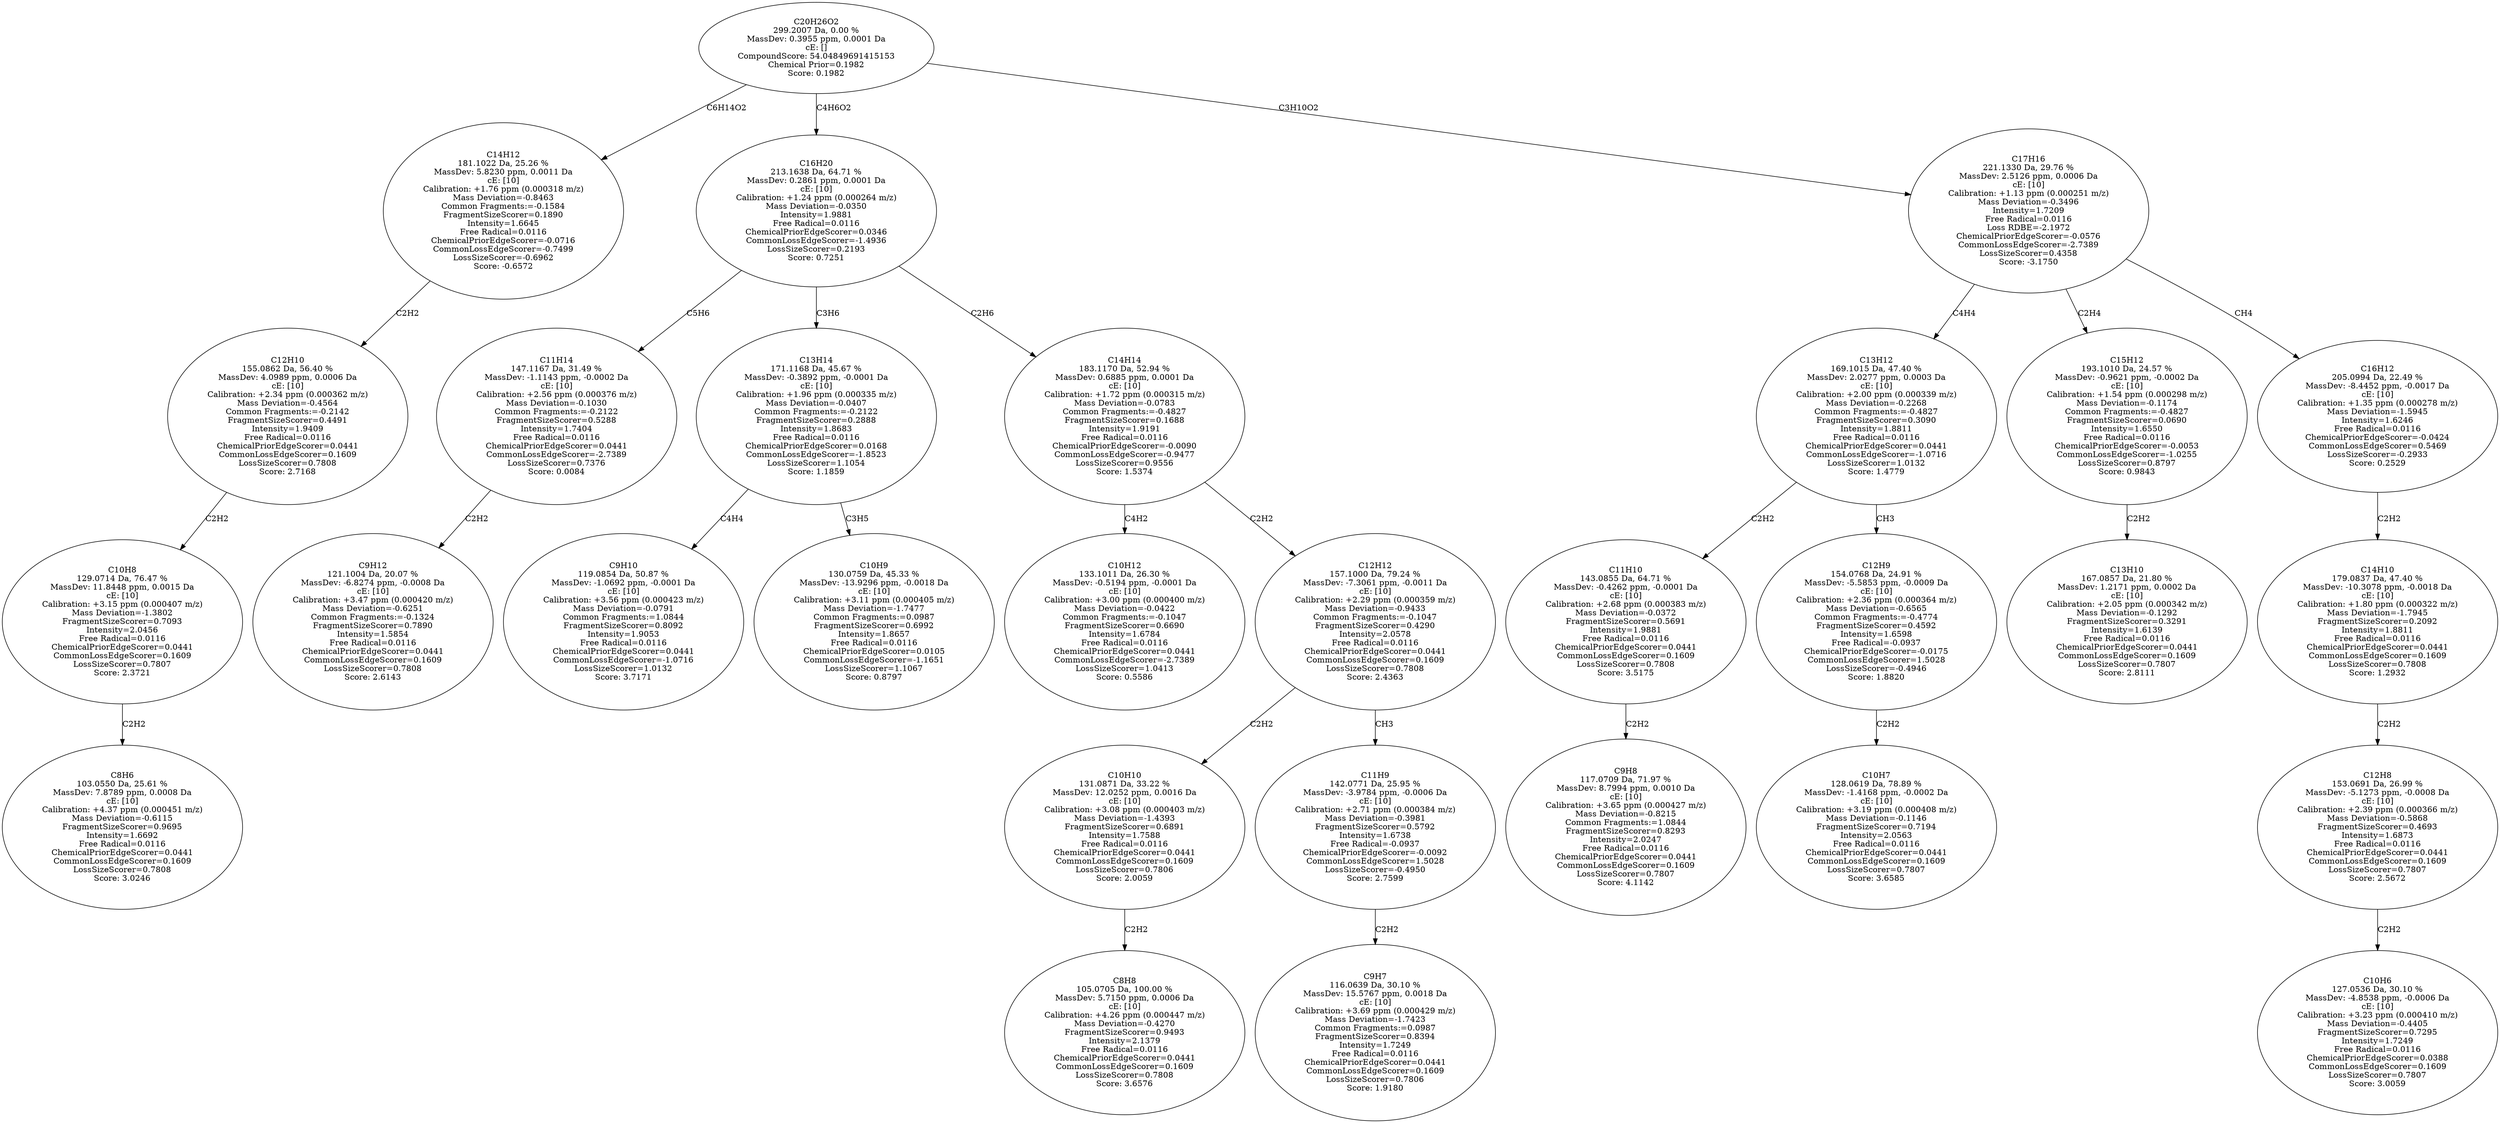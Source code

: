strict digraph {
v1 [label="C8H6\n103.0550 Da, 25.61 %\nMassDev: 7.8789 ppm, 0.0008 Da\ncE: [10]\nCalibration: +4.37 ppm (0.000451 m/z)\nMass Deviation=-0.6115\nFragmentSizeScorer=0.9695\nIntensity=1.6692\nFree Radical=0.0116\nChemicalPriorEdgeScorer=0.0441\nCommonLossEdgeScorer=0.1609\nLossSizeScorer=0.7808\nScore: 3.0246"];
v2 [label="C10H8\n129.0714 Da, 76.47 %\nMassDev: 11.8448 ppm, 0.0015 Da\ncE: [10]\nCalibration: +3.15 ppm (0.000407 m/z)\nMass Deviation=-1.3802\nFragmentSizeScorer=0.7093\nIntensity=2.0456\nFree Radical=0.0116\nChemicalPriorEdgeScorer=0.0441\nCommonLossEdgeScorer=0.1609\nLossSizeScorer=0.7807\nScore: 2.3721"];
v3 [label="C12H10\n155.0862 Da, 56.40 %\nMassDev: 4.0989 ppm, 0.0006 Da\ncE: [10]\nCalibration: +2.34 ppm (0.000362 m/z)\nMass Deviation=-0.4564\nCommon Fragments:=-0.2142\nFragmentSizeScorer=0.4491\nIntensity=1.9409\nFree Radical=0.0116\nChemicalPriorEdgeScorer=0.0441\nCommonLossEdgeScorer=0.1609\nLossSizeScorer=0.7808\nScore: 2.7168"];
v4 [label="C14H12\n181.1022 Da, 25.26 %\nMassDev: 5.8230 ppm, 0.0011 Da\ncE: [10]\nCalibration: +1.76 ppm (0.000318 m/z)\nMass Deviation=-0.8463\nCommon Fragments:=-0.1584\nFragmentSizeScorer=0.1890\nIntensity=1.6645\nFree Radical=0.0116\nChemicalPriorEdgeScorer=-0.0716\nCommonLossEdgeScorer=-0.7499\nLossSizeScorer=-0.6962\nScore: -0.6572"];
v5 [label="C9H12\n121.1004 Da, 20.07 %\nMassDev: -6.8274 ppm, -0.0008 Da\ncE: [10]\nCalibration: +3.47 ppm (0.000420 m/z)\nMass Deviation=-0.6251\nCommon Fragments:=-0.1324\nFragmentSizeScorer=0.7890\nIntensity=1.5854\nFree Radical=0.0116\nChemicalPriorEdgeScorer=0.0441\nCommonLossEdgeScorer=0.1609\nLossSizeScorer=0.7808\nScore: 2.6143"];
v6 [label="C11H14\n147.1167 Da, 31.49 %\nMassDev: -1.1143 ppm, -0.0002 Da\ncE: [10]\nCalibration: +2.56 ppm (0.000376 m/z)\nMass Deviation=-0.1030\nCommon Fragments:=-0.2122\nFragmentSizeScorer=0.5288\nIntensity=1.7404\nFree Radical=0.0116\nChemicalPriorEdgeScorer=0.0441\nCommonLossEdgeScorer=-2.7389\nLossSizeScorer=0.7376\nScore: 0.0084"];
v7 [label="C9H10\n119.0854 Da, 50.87 %\nMassDev: -1.0692 ppm, -0.0001 Da\ncE: [10]\nCalibration: +3.56 ppm (0.000423 m/z)\nMass Deviation=-0.0791\nCommon Fragments:=1.0844\nFragmentSizeScorer=0.8092\nIntensity=1.9053\nFree Radical=0.0116\nChemicalPriorEdgeScorer=0.0441\nCommonLossEdgeScorer=-1.0716\nLossSizeScorer=1.0132\nScore: 3.7171"];
v8 [label="C10H9\n130.0759 Da, 45.33 %\nMassDev: -13.9296 ppm, -0.0018 Da\ncE: [10]\nCalibration: +3.11 ppm (0.000405 m/z)\nMass Deviation=-1.7477\nCommon Fragments:=0.0987\nFragmentSizeScorer=0.6992\nIntensity=1.8657\nFree Radical=0.0116\nChemicalPriorEdgeScorer=0.0105\nCommonLossEdgeScorer=-1.1651\nLossSizeScorer=1.1067\nScore: 0.8797"];
v9 [label="C13H14\n171.1168 Da, 45.67 %\nMassDev: -0.3892 ppm, -0.0001 Da\ncE: [10]\nCalibration: +1.96 ppm (0.000335 m/z)\nMass Deviation=-0.0407\nCommon Fragments:=-0.2122\nFragmentSizeScorer=0.2888\nIntensity=1.8683\nFree Radical=0.0116\nChemicalPriorEdgeScorer=0.0168\nCommonLossEdgeScorer=-1.8523\nLossSizeScorer=1.1054\nScore: 1.1859"];
v10 [label="C10H12\n133.1011 Da, 26.30 %\nMassDev: -0.5194 ppm, -0.0001 Da\ncE: [10]\nCalibration: +3.00 ppm (0.000400 m/z)\nMass Deviation=-0.0422\nCommon Fragments:=-0.1047\nFragmentSizeScorer=0.6690\nIntensity=1.6784\nFree Radical=0.0116\nChemicalPriorEdgeScorer=0.0441\nCommonLossEdgeScorer=-2.7389\nLossSizeScorer=1.0413\nScore: 0.5586"];
v11 [label="C8H8\n105.0705 Da, 100.00 %\nMassDev: 5.7150 ppm, 0.0006 Da\ncE: [10]\nCalibration: +4.26 ppm (0.000447 m/z)\nMass Deviation=-0.4270\nFragmentSizeScorer=0.9493\nIntensity=2.1379\nFree Radical=0.0116\nChemicalPriorEdgeScorer=0.0441\nCommonLossEdgeScorer=0.1609\nLossSizeScorer=0.7808\nScore: 3.6576"];
v12 [label="C10H10\n131.0871 Da, 33.22 %\nMassDev: 12.0252 ppm, 0.0016 Da\ncE: [10]\nCalibration: +3.08 ppm (0.000403 m/z)\nMass Deviation=-1.4393\nFragmentSizeScorer=0.6891\nIntensity=1.7588\nFree Radical=0.0116\nChemicalPriorEdgeScorer=0.0441\nCommonLossEdgeScorer=0.1609\nLossSizeScorer=0.7806\nScore: 2.0059"];
v13 [label="C9H7\n116.0639 Da, 30.10 %\nMassDev: 15.5767 ppm, 0.0018 Da\ncE: [10]\nCalibration: +3.69 ppm (0.000429 m/z)\nMass Deviation=-1.7423\nCommon Fragments:=0.0987\nFragmentSizeScorer=0.8394\nIntensity=1.7249\nFree Radical=0.0116\nChemicalPriorEdgeScorer=0.0441\nCommonLossEdgeScorer=0.1609\nLossSizeScorer=0.7806\nScore: 1.9180"];
v14 [label="C11H9\n142.0771 Da, 25.95 %\nMassDev: -3.9784 ppm, -0.0006 Da\ncE: [10]\nCalibration: +2.71 ppm (0.000384 m/z)\nMass Deviation=-0.3981\nFragmentSizeScorer=0.5792\nIntensity=1.6738\nFree Radical=-0.0937\nChemicalPriorEdgeScorer=-0.0092\nCommonLossEdgeScorer=1.5028\nLossSizeScorer=-0.4950\nScore: 2.7599"];
v15 [label="C12H12\n157.1000 Da, 79.24 %\nMassDev: -7.3061 ppm, -0.0011 Da\ncE: [10]\nCalibration: +2.29 ppm (0.000359 m/z)\nMass Deviation=-0.9433\nCommon Fragments:=-0.1047\nFragmentSizeScorer=0.4290\nIntensity=2.0578\nFree Radical=0.0116\nChemicalPriorEdgeScorer=0.0441\nCommonLossEdgeScorer=0.1609\nLossSizeScorer=0.7808\nScore: 2.4363"];
v16 [label="C14H14\n183.1170 Da, 52.94 %\nMassDev: 0.6885 ppm, 0.0001 Da\ncE: [10]\nCalibration: +1.72 ppm (0.000315 m/z)\nMass Deviation=-0.0783\nCommon Fragments:=-0.4827\nFragmentSizeScorer=0.1688\nIntensity=1.9191\nFree Radical=0.0116\nChemicalPriorEdgeScorer=-0.0090\nCommonLossEdgeScorer=-0.9477\nLossSizeScorer=0.9556\nScore: 1.5374"];
v17 [label="C16H20\n213.1638 Da, 64.71 %\nMassDev: 0.2861 ppm, 0.0001 Da\ncE: [10]\nCalibration: +1.24 ppm (0.000264 m/z)\nMass Deviation=-0.0350\nIntensity=1.9881\nFree Radical=0.0116\nChemicalPriorEdgeScorer=0.0346\nCommonLossEdgeScorer=-1.4936\nLossSizeScorer=0.2193\nScore: 0.7251"];
v18 [label="C9H8\n117.0709 Da, 71.97 %\nMassDev: 8.7994 ppm, 0.0010 Da\ncE: [10]\nCalibration: +3.65 ppm (0.000427 m/z)\nMass Deviation=-0.8215\nCommon Fragments:=1.0844\nFragmentSizeScorer=0.8293\nIntensity=2.0247\nFree Radical=0.0116\nChemicalPriorEdgeScorer=0.0441\nCommonLossEdgeScorer=0.1609\nLossSizeScorer=0.7807\nScore: 4.1142"];
v19 [label="C11H10\n143.0855 Da, 64.71 %\nMassDev: -0.4262 ppm, -0.0001 Da\ncE: [10]\nCalibration: +2.68 ppm (0.000383 m/z)\nMass Deviation=-0.0372\nFragmentSizeScorer=0.5691\nIntensity=1.9881\nFree Radical=0.0116\nChemicalPriorEdgeScorer=0.0441\nCommonLossEdgeScorer=0.1609\nLossSizeScorer=0.7808\nScore: 3.5175"];
v20 [label="C10H7\n128.0619 Da, 78.89 %\nMassDev: -1.4168 ppm, -0.0002 Da\ncE: [10]\nCalibration: +3.19 ppm (0.000408 m/z)\nMass Deviation=-0.1146\nFragmentSizeScorer=0.7194\nIntensity=2.0563\nFree Radical=0.0116\nChemicalPriorEdgeScorer=0.0441\nCommonLossEdgeScorer=0.1609\nLossSizeScorer=0.7807\nScore: 3.6585"];
v21 [label="C12H9\n154.0768 Da, 24.91 %\nMassDev: -5.5853 ppm, -0.0009 Da\ncE: [10]\nCalibration: +2.36 ppm (0.000364 m/z)\nMass Deviation=-0.6565\nCommon Fragments:=-0.4774\nFragmentSizeScorer=0.4592\nIntensity=1.6598\nFree Radical=-0.0937\nChemicalPriorEdgeScorer=-0.0175\nCommonLossEdgeScorer=1.5028\nLossSizeScorer=-0.4946\nScore: 1.8820"];
v22 [label="C13H12\n169.1015 Da, 47.40 %\nMassDev: 2.0277 ppm, 0.0003 Da\ncE: [10]\nCalibration: +2.00 ppm (0.000339 m/z)\nMass Deviation=-0.2268\nCommon Fragments:=-0.4827\nFragmentSizeScorer=0.3090\nIntensity=1.8811\nFree Radical=0.0116\nChemicalPriorEdgeScorer=0.0441\nCommonLossEdgeScorer=-1.0716\nLossSizeScorer=1.0132\nScore: 1.4779"];
v23 [label="C13H10\n167.0857 Da, 21.80 %\nMassDev: 1.2171 ppm, 0.0002 Da\ncE: [10]\nCalibration: +2.05 ppm (0.000342 m/z)\nMass Deviation=-0.1292\nFragmentSizeScorer=0.3291\nIntensity=1.6139\nFree Radical=0.0116\nChemicalPriorEdgeScorer=0.0441\nCommonLossEdgeScorer=0.1609\nLossSizeScorer=0.7807\nScore: 2.8111"];
v24 [label="C15H12\n193.1010 Da, 24.57 %\nMassDev: -0.9621 ppm, -0.0002 Da\ncE: [10]\nCalibration: +1.54 ppm (0.000298 m/z)\nMass Deviation=-0.1174\nCommon Fragments:=-0.4827\nFragmentSizeScorer=0.0690\nIntensity=1.6550\nFree Radical=0.0116\nChemicalPriorEdgeScorer=-0.0053\nCommonLossEdgeScorer=-1.0255\nLossSizeScorer=0.8797\nScore: 0.9843"];
v25 [label="C10H6\n127.0536 Da, 30.10 %\nMassDev: -4.8538 ppm, -0.0006 Da\ncE: [10]\nCalibration: +3.23 ppm (0.000410 m/z)\nMass Deviation=-0.4405\nFragmentSizeScorer=0.7295\nIntensity=1.7249\nFree Radical=0.0116\nChemicalPriorEdgeScorer=0.0388\nCommonLossEdgeScorer=0.1609\nLossSizeScorer=0.7807\nScore: 3.0059"];
v26 [label="C12H8\n153.0691 Da, 26.99 %\nMassDev: -5.1273 ppm, -0.0008 Da\ncE: [10]\nCalibration: +2.39 ppm (0.000366 m/z)\nMass Deviation=-0.5868\nFragmentSizeScorer=0.4693\nIntensity=1.6873\nFree Radical=0.0116\nChemicalPriorEdgeScorer=0.0441\nCommonLossEdgeScorer=0.1609\nLossSizeScorer=0.7807\nScore: 2.5672"];
v27 [label="C14H10\n179.0837 Da, 47.40 %\nMassDev: -10.3078 ppm, -0.0018 Da\ncE: [10]\nCalibration: +1.80 ppm (0.000322 m/z)\nMass Deviation=-1.7945\nFragmentSizeScorer=0.2092\nIntensity=1.8811\nFree Radical=0.0116\nChemicalPriorEdgeScorer=0.0441\nCommonLossEdgeScorer=0.1609\nLossSizeScorer=0.7808\nScore: 1.2932"];
v28 [label="C16H12\n205.0994 Da, 22.49 %\nMassDev: -8.4452 ppm, -0.0017 Da\ncE: [10]\nCalibration: +1.35 ppm (0.000278 m/z)\nMass Deviation=-1.5945\nIntensity=1.6246\nFree Radical=0.0116\nChemicalPriorEdgeScorer=-0.0424\nCommonLossEdgeScorer=0.5469\nLossSizeScorer=-0.2933\nScore: 0.2529"];
v29 [label="C17H16\n221.1330 Da, 29.76 %\nMassDev: 2.5126 ppm, 0.0006 Da\ncE: [10]\nCalibration: +1.13 ppm (0.000251 m/z)\nMass Deviation=-0.3496\nIntensity=1.7209\nFree Radical=0.0116\nLoss RDBE=-2.1972\nChemicalPriorEdgeScorer=-0.0576\nCommonLossEdgeScorer=-2.7389\nLossSizeScorer=0.4358\nScore: -3.1750"];
v30 [label="C20H26O2\n299.2007 Da, 0.00 %\nMassDev: 0.3955 ppm, 0.0001 Da\ncE: []\nCompoundScore: 54.04849691415153\nChemical Prior=0.1982\nScore: 0.1982"];
v2 -> v1 [label="C2H2"];
v3 -> v2 [label="C2H2"];
v4 -> v3 [label="C2H2"];
v30 -> v4 [label="C6H14O2"];
v6 -> v5 [label="C2H2"];
v17 -> v6 [label="C5H6"];
v9 -> v7 [label="C4H4"];
v9 -> v8 [label="C3H5"];
v17 -> v9 [label="C3H6"];
v16 -> v10 [label="C4H2"];
v12 -> v11 [label="C2H2"];
v15 -> v12 [label="C2H2"];
v14 -> v13 [label="C2H2"];
v15 -> v14 [label="CH3"];
v16 -> v15 [label="C2H2"];
v17 -> v16 [label="C2H6"];
v30 -> v17 [label="C4H6O2"];
v19 -> v18 [label="C2H2"];
v22 -> v19 [label="C2H2"];
v21 -> v20 [label="C2H2"];
v22 -> v21 [label="CH3"];
v29 -> v22 [label="C4H4"];
v24 -> v23 [label="C2H2"];
v29 -> v24 [label="C2H4"];
v26 -> v25 [label="C2H2"];
v27 -> v26 [label="C2H2"];
v28 -> v27 [label="C2H2"];
v29 -> v28 [label="CH4"];
v30 -> v29 [label="C3H10O2"];
}